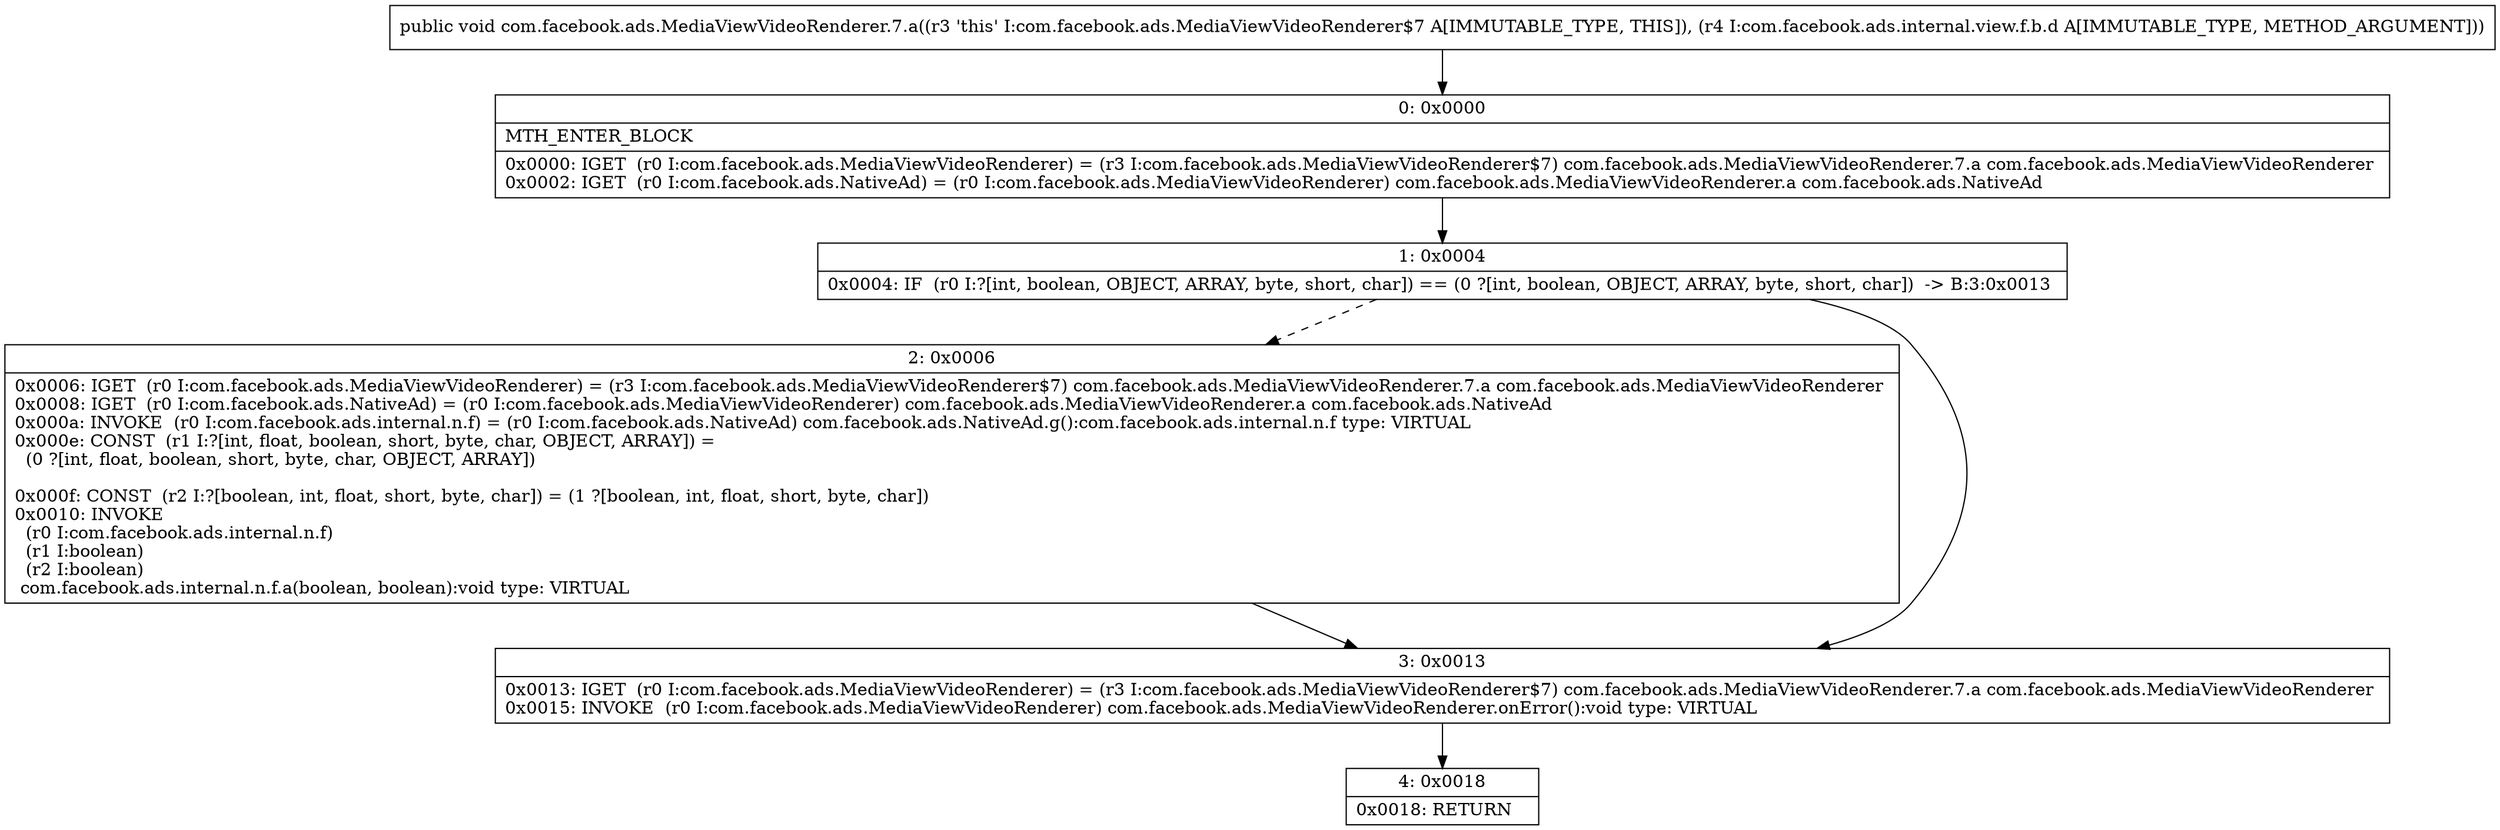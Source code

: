 digraph "CFG forcom.facebook.ads.MediaViewVideoRenderer.7.a(Lcom\/facebook\/ads\/internal\/view\/f\/b\/d;)V" {
Node_0 [shape=record,label="{0\:\ 0x0000|MTH_ENTER_BLOCK\l|0x0000: IGET  (r0 I:com.facebook.ads.MediaViewVideoRenderer) = (r3 I:com.facebook.ads.MediaViewVideoRenderer$7) com.facebook.ads.MediaViewVideoRenderer.7.a com.facebook.ads.MediaViewVideoRenderer \l0x0002: IGET  (r0 I:com.facebook.ads.NativeAd) = (r0 I:com.facebook.ads.MediaViewVideoRenderer) com.facebook.ads.MediaViewVideoRenderer.a com.facebook.ads.NativeAd \l}"];
Node_1 [shape=record,label="{1\:\ 0x0004|0x0004: IF  (r0 I:?[int, boolean, OBJECT, ARRAY, byte, short, char]) == (0 ?[int, boolean, OBJECT, ARRAY, byte, short, char])  \-\> B:3:0x0013 \l}"];
Node_2 [shape=record,label="{2\:\ 0x0006|0x0006: IGET  (r0 I:com.facebook.ads.MediaViewVideoRenderer) = (r3 I:com.facebook.ads.MediaViewVideoRenderer$7) com.facebook.ads.MediaViewVideoRenderer.7.a com.facebook.ads.MediaViewVideoRenderer \l0x0008: IGET  (r0 I:com.facebook.ads.NativeAd) = (r0 I:com.facebook.ads.MediaViewVideoRenderer) com.facebook.ads.MediaViewVideoRenderer.a com.facebook.ads.NativeAd \l0x000a: INVOKE  (r0 I:com.facebook.ads.internal.n.f) = (r0 I:com.facebook.ads.NativeAd) com.facebook.ads.NativeAd.g():com.facebook.ads.internal.n.f type: VIRTUAL \l0x000e: CONST  (r1 I:?[int, float, boolean, short, byte, char, OBJECT, ARRAY]) = \l  (0 ?[int, float, boolean, short, byte, char, OBJECT, ARRAY])\l \l0x000f: CONST  (r2 I:?[boolean, int, float, short, byte, char]) = (1 ?[boolean, int, float, short, byte, char]) \l0x0010: INVOKE  \l  (r0 I:com.facebook.ads.internal.n.f)\l  (r1 I:boolean)\l  (r2 I:boolean)\l com.facebook.ads.internal.n.f.a(boolean, boolean):void type: VIRTUAL \l}"];
Node_3 [shape=record,label="{3\:\ 0x0013|0x0013: IGET  (r0 I:com.facebook.ads.MediaViewVideoRenderer) = (r3 I:com.facebook.ads.MediaViewVideoRenderer$7) com.facebook.ads.MediaViewVideoRenderer.7.a com.facebook.ads.MediaViewVideoRenderer \l0x0015: INVOKE  (r0 I:com.facebook.ads.MediaViewVideoRenderer) com.facebook.ads.MediaViewVideoRenderer.onError():void type: VIRTUAL \l}"];
Node_4 [shape=record,label="{4\:\ 0x0018|0x0018: RETURN   \l}"];
MethodNode[shape=record,label="{public void com.facebook.ads.MediaViewVideoRenderer.7.a((r3 'this' I:com.facebook.ads.MediaViewVideoRenderer$7 A[IMMUTABLE_TYPE, THIS]), (r4 I:com.facebook.ads.internal.view.f.b.d A[IMMUTABLE_TYPE, METHOD_ARGUMENT])) }"];
MethodNode -> Node_0;
Node_0 -> Node_1;
Node_1 -> Node_2[style=dashed];
Node_1 -> Node_3;
Node_2 -> Node_3;
Node_3 -> Node_4;
}

